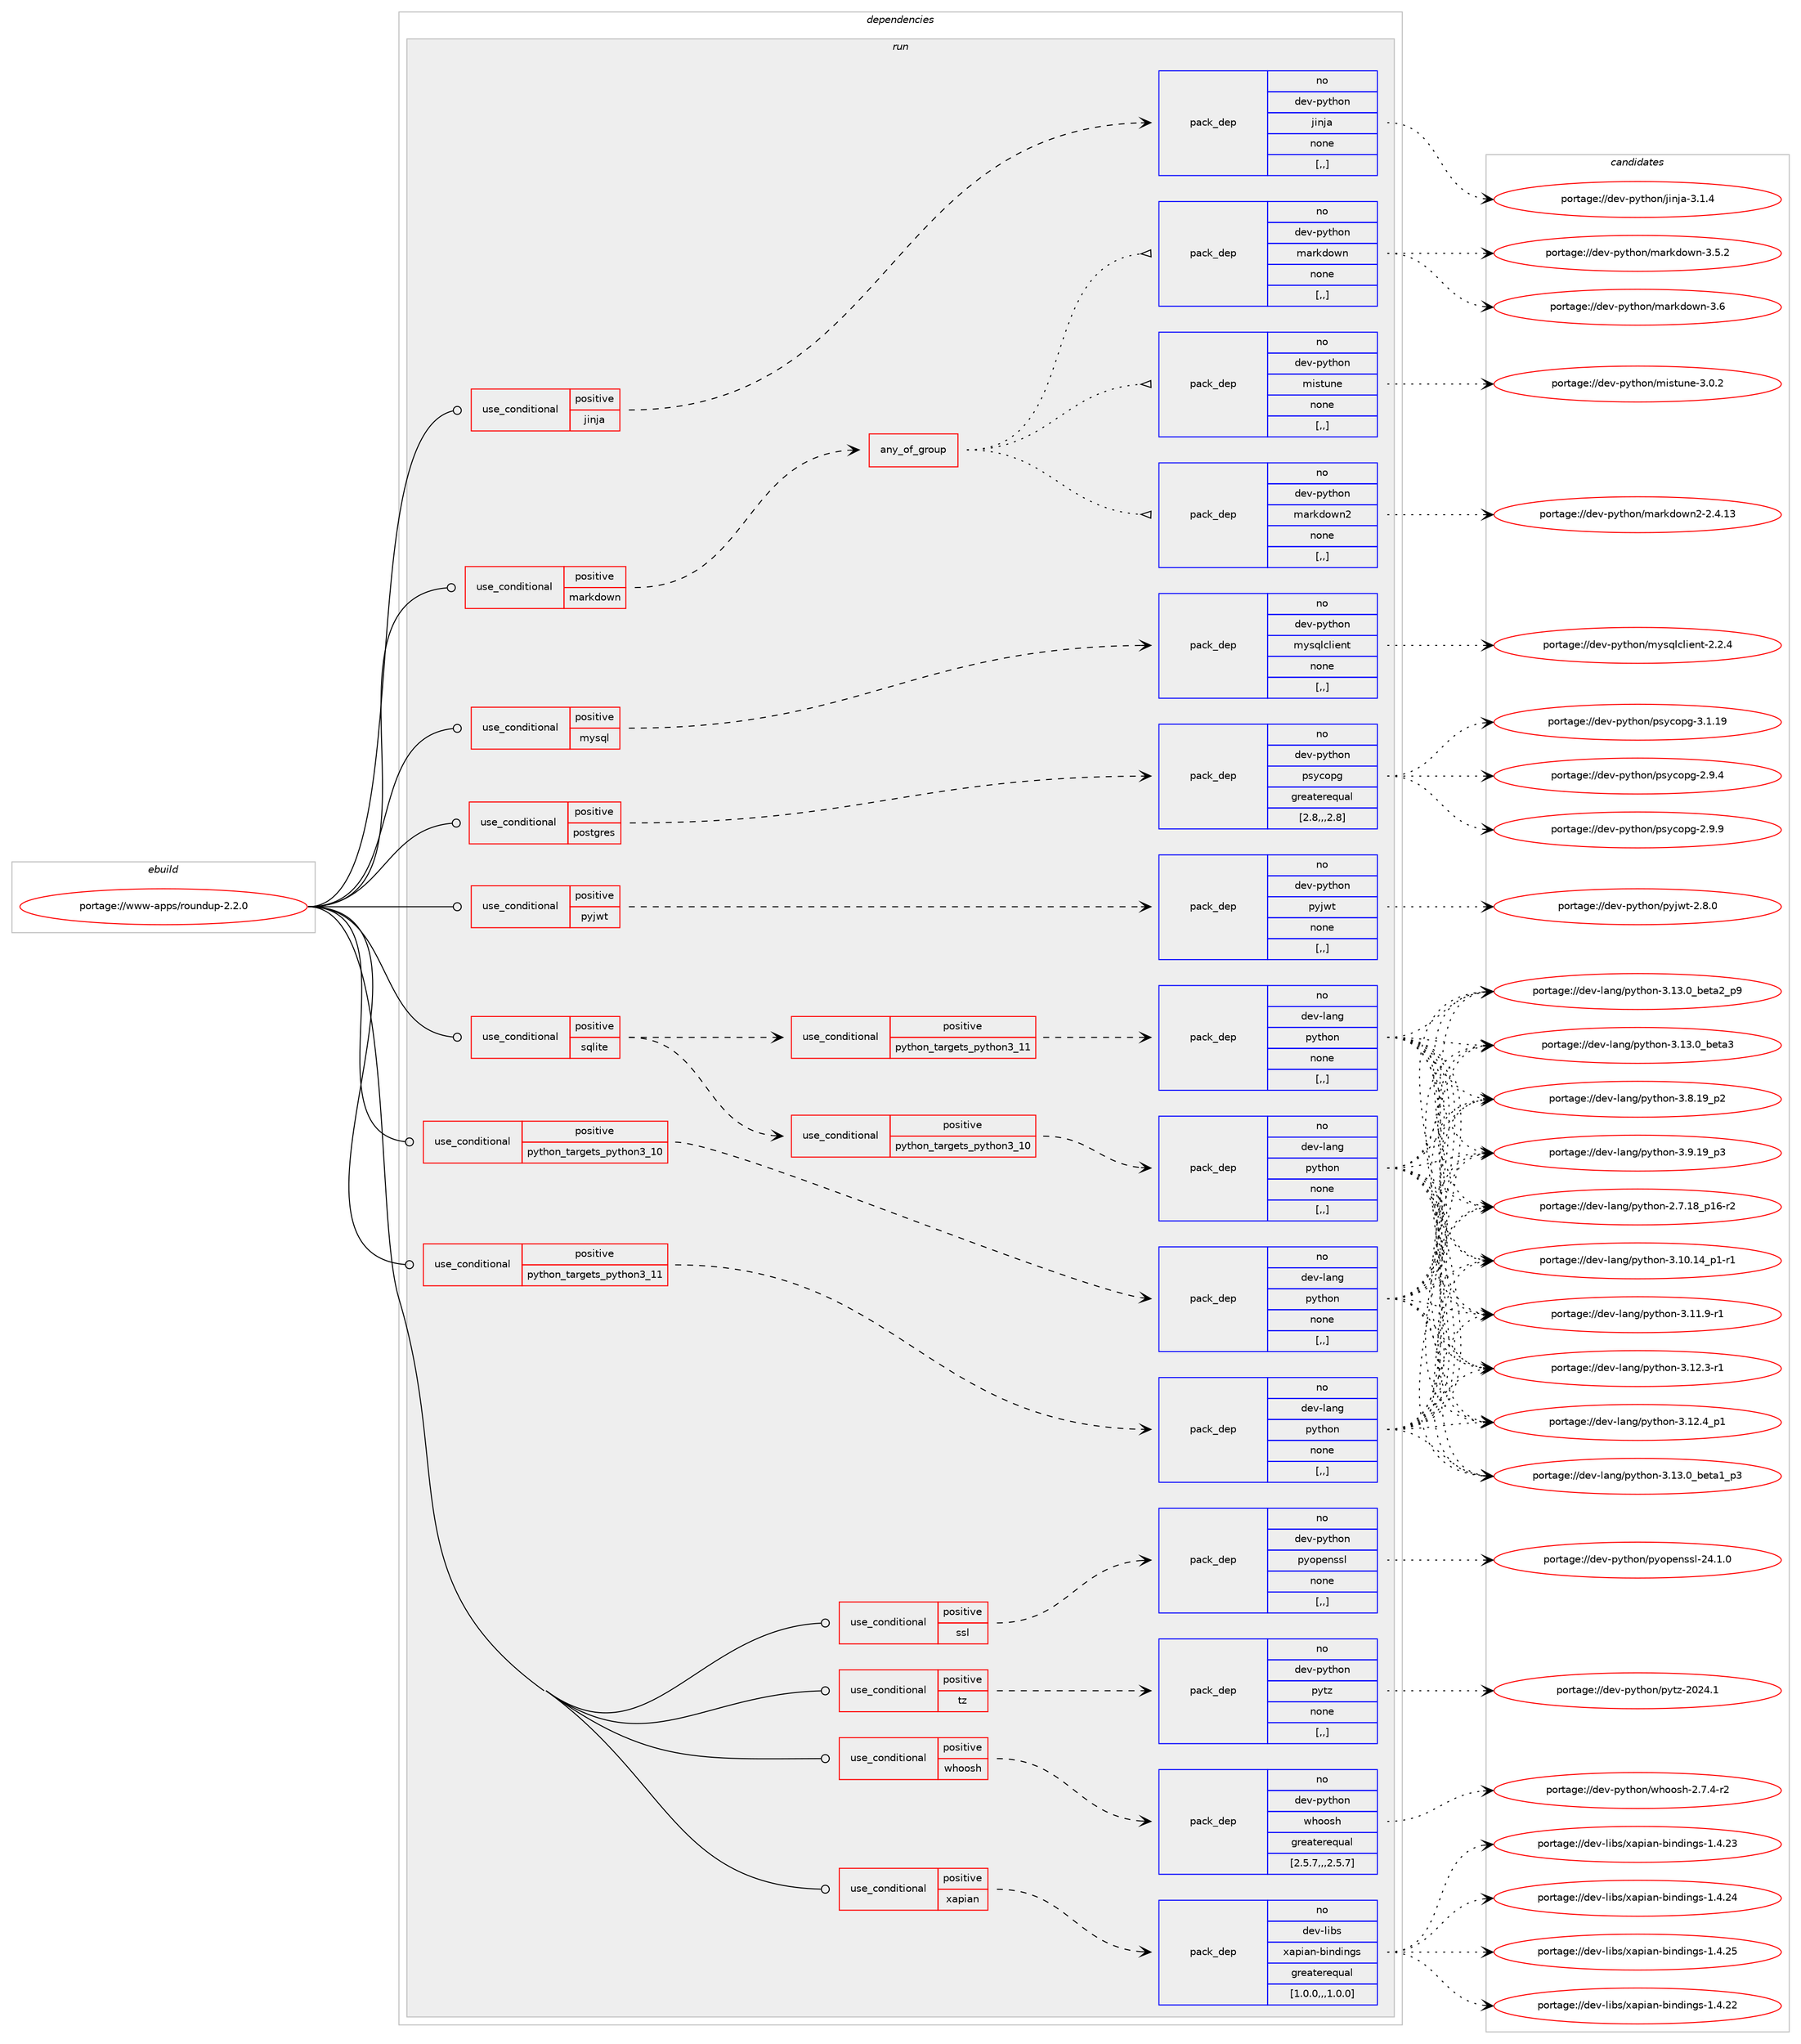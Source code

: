 digraph prolog {

# *************
# Graph options
# *************

newrank=true;
concentrate=true;
compound=true;
graph [rankdir=LR,fontname=Helvetica,fontsize=10,ranksep=1.5];#, ranksep=2.5, nodesep=0.2];
edge  [arrowhead=vee];
node  [fontname=Helvetica,fontsize=10];

# **********
# The ebuild
# **********

subgraph cluster_leftcol {
color=gray;
rank=same;
label=<<i>ebuild</i>>;
id [label="portage://www-apps/roundup-2.2.0", color=red, width=4, href="../www-apps/roundup-2.2.0.svg"];
}

# ****************
# The dependencies
# ****************

subgraph cluster_midcol {
color=gray;
label=<<i>dependencies</i>>;
subgraph cluster_compile {
fillcolor="#eeeeee";
style=filled;
label=<<i>compile</i>>;
}
subgraph cluster_compileandrun {
fillcolor="#eeeeee";
style=filled;
label=<<i>compile and run</i>>;
}
subgraph cluster_run {
fillcolor="#eeeeee";
style=filled;
label=<<i>run</i>>;
subgraph cond116475 {
dependency437910 [label=<<TABLE BORDER="0" CELLBORDER="1" CELLSPACING="0" CELLPADDING="4"><TR><TD ROWSPAN="3" CELLPADDING="10">use_conditional</TD></TR><TR><TD>positive</TD></TR><TR><TD>jinja</TD></TR></TABLE>>, shape=none, color=red];
subgraph pack318206 {
dependency437911 [label=<<TABLE BORDER="0" CELLBORDER="1" CELLSPACING="0" CELLPADDING="4" WIDTH="220"><TR><TD ROWSPAN="6" CELLPADDING="30">pack_dep</TD></TR><TR><TD WIDTH="110">no</TD></TR><TR><TD>dev-python</TD></TR><TR><TD>jinja</TD></TR><TR><TD>none</TD></TR><TR><TD>[,,]</TD></TR></TABLE>>, shape=none, color=blue];
}
dependency437910:e -> dependency437911:w [weight=20,style="dashed",arrowhead="vee"];
}
id:e -> dependency437910:w [weight=20,style="solid",arrowhead="odot"];
subgraph cond116476 {
dependency437912 [label=<<TABLE BORDER="0" CELLBORDER="1" CELLSPACING="0" CELLPADDING="4"><TR><TD ROWSPAN="3" CELLPADDING="10">use_conditional</TD></TR><TR><TD>positive</TD></TR><TR><TD>markdown</TD></TR></TABLE>>, shape=none, color=red];
subgraph any3027 {
dependency437913 [label=<<TABLE BORDER="0" CELLBORDER="1" CELLSPACING="0" CELLPADDING="4"><TR><TD CELLPADDING="10">any_of_group</TD></TR></TABLE>>, shape=none, color=red];subgraph pack318207 {
dependency437914 [label=<<TABLE BORDER="0" CELLBORDER="1" CELLSPACING="0" CELLPADDING="4" WIDTH="220"><TR><TD ROWSPAN="6" CELLPADDING="30">pack_dep</TD></TR><TR><TD WIDTH="110">no</TD></TR><TR><TD>dev-python</TD></TR><TR><TD>markdown</TD></TR><TR><TD>none</TD></TR><TR><TD>[,,]</TD></TR></TABLE>>, shape=none, color=blue];
}
dependency437913:e -> dependency437914:w [weight=20,style="dotted",arrowhead="oinv"];
subgraph pack318208 {
dependency437915 [label=<<TABLE BORDER="0" CELLBORDER="1" CELLSPACING="0" CELLPADDING="4" WIDTH="220"><TR><TD ROWSPAN="6" CELLPADDING="30">pack_dep</TD></TR><TR><TD WIDTH="110">no</TD></TR><TR><TD>dev-python</TD></TR><TR><TD>markdown2</TD></TR><TR><TD>none</TD></TR><TR><TD>[,,]</TD></TR></TABLE>>, shape=none, color=blue];
}
dependency437913:e -> dependency437915:w [weight=20,style="dotted",arrowhead="oinv"];
subgraph pack318209 {
dependency437916 [label=<<TABLE BORDER="0" CELLBORDER="1" CELLSPACING="0" CELLPADDING="4" WIDTH="220"><TR><TD ROWSPAN="6" CELLPADDING="30">pack_dep</TD></TR><TR><TD WIDTH="110">no</TD></TR><TR><TD>dev-python</TD></TR><TR><TD>mistune</TD></TR><TR><TD>none</TD></TR><TR><TD>[,,]</TD></TR></TABLE>>, shape=none, color=blue];
}
dependency437913:e -> dependency437916:w [weight=20,style="dotted",arrowhead="oinv"];
}
dependency437912:e -> dependency437913:w [weight=20,style="dashed",arrowhead="vee"];
}
id:e -> dependency437912:w [weight=20,style="solid",arrowhead="odot"];
subgraph cond116477 {
dependency437917 [label=<<TABLE BORDER="0" CELLBORDER="1" CELLSPACING="0" CELLPADDING="4"><TR><TD ROWSPAN="3" CELLPADDING="10">use_conditional</TD></TR><TR><TD>positive</TD></TR><TR><TD>mysql</TD></TR></TABLE>>, shape=none, color=red];
subgraph pack318210 {
dependency437918 [label=<<TABLE BORDER="0" CELLBORDER="1" CELLSPACING="0" CELLPADDING="4" WIDTH="220"><TR><TD ROWSPAN="6" CELLPADDING="30">pack_dep</TD></TR><TR><TD WIDTH="110">no</TD></TR><TR><TD>dev-python</TD></TR><TR><TD>mysqlclient</TD></TR><TR><TD>none</TD></TR><TR><TD>[,,]</TD></TR></TABLE>>, shape=none, color=blue];
}
dependency437917:e -> dependency437918:w [weight=20,style="dashed",arrowhead="vee"];
}
id:e -> dependency437917:w [weight=20,style="solid",arrowhead="odot"];
subgraph cond116478 {
dependency437919 [label=<<TABLE BORDER="0" CELLBORDER="1" CELLSPACING="0" CELLPADDING="4"><TR><TD ROWSPAN="3" CELLPADDING="10">use_conditional</TD></TR><TR><TD>positive</TD></TR><TR><TD>postgres</TD></TR></TABLE>>, shape=none, color=red];
subgraph pack318211 {
dependency437920 [label=<<TABLE BORDER="0" CELLBORDER="1" CELLSPACING="0" CELLPADDING="4" WIDTH="220"><TR><TD ROWSPAN="6" CELLPADDING="30">pack_dep</TD></TR><TR><TD WIDTH="110">no</TD></TR><TR><TD>dev-python</TD></TR><TR><TD>psycopg</TD></TR><TR><TD>greaterequal</TD></TR><TR><TD>[2.8,,,2.8]</TD></TR></TABLE>>, shape=none, color=blue];
}
dependency437919:e -> dependency437920:w [weight=20,style="dashed",arrowhead="vee"];
}
id:e -> dependency437919:w [weight=20,style="solid",arrowhead="odot"];
subgraph cond116479 {
dependency437921 [label=<<TABLE BORDER="0" CELLBORDER="1" CELLSPACING="0" CELLPADDING="4"><TR><TD ROWSPAN="3" CELLPADDING="10">use_conditional</TD></TR><TR><TD>positive</TD></TR><TR><TD>pyjwt</TD></TR></TABLE>>, shape=none, color=red];
subgraph pack318212 {
dependency437922 [label=<<TABLE BORDER="0" CELLBORDER="1" CELLSPACING="0" CELLPADDING="4" WIDTH="220"><TR><TD ROWSPAN="6" CELLPADDING="30">pack_dep</TD></TR><TR><TD WIDTH="110">no</TD></TR><TR><TD>dev-python</TD></TR><TR><TD>pyjwt</TD></TR><TR><TD>none</TD></TR><TR><TD>[,,]</TD></TR></TABLE>>, shape=none, color=blue];
}
dependency437921:e -> dependency437922:w [weight=20,style="dashed",arrowhead="vee"];
}
id:e -> dependency437921:w [weight=20,style="solid",arrowhead="odot"];
subgraph cond116480 {
dependency437923 [label=<<TABLE BORDER="0" CELLBORDER="1" CELLSPACING="0" CELLPADDING="4"><TR><TD ROWSPAN="3" CELLPADDING="10">use_conditional</TD></TR><TR><TD>positive</TD></TR><TR><TD>python_targets_python3_10</TD></TR></TABLE>>, shape=none, color=red];
subgraph pack318213 {
dependency437924 [label=<<TABLE BORDER="0" CELLBORDER="1" CELLSPACING="0" CELLPADDING="4" WIDTH="220"><TR><TD ROWSPAN="6" CELLPADDING="30">pack_dep</TD></TR><TR><TD WIDTH="110">no</TD></TR><TR><TD>dev-lang</TD></TR><TR><TD>python</TD></TR><TR><TD>none</TD></TR><TR><TD>[,,]</TD></TR></TABLE>>, shape=none, color=blue];
}
dependency437923:e -> dependency437924:w [weight=20,style="dashed",arrowhead="vee"];
}
id:e -> dependency437923:w [weight=20,style="solid",arrowhead="odot"];
subgraph cond116481 {
dependency437925 [label=<<TABLE BORDER="0" CELLBORDER="1" CELLSPACING="0" CELLPADDING="4"><TR><TD ROWSPAN="3" CELLPADDING="10">use_conditional</TD></TR><TR><TD>positive</TD></TR><TR><TD>python_targets_python3_11</TD></TR></TABLE>>, shape=none, color=red];
subgraph pack318214 {
dependency437926 [label=<<TABLE BORDER="0" CELLBORDER="1" CELLSPACING="0" CELLPADDING="4" WIDTH="220"><TR><TD ROWSPAN="6" CELLPADDING="30">pack_dep</TD></TR><TR><TD WIDTH="110">no</TD></TR><TR><TD>dev-lang</TD></TR><TR><TD>python</TD></TR><TR><TD>none</TD></TR><TR><TD>[,,]</TD></TR></TABLE>>, shape=none, color=blue];
}
dependency437925:e -> dependency437926:w [weight=20,style="dashed",arrowhead="vee"];
}
id:e -> dependency437925:w [weight=20,style="solid",arrowhead="odot"];
subgraph cond116482 {
dependency437927 [label=<<TABLE BORDER="0" CELLBORDER="1" CELLSPACING="0" CELLPADDING="4"><TR><TD ROWSPAN="3" CELLPADDING="10">use_conditional</TD></TR><TR><TD>positive</TD></TR><TR><TD>sqlite</TD></TR></TABLE>>, shape=none, color=red];
subgraph cond116483 {
dependency437928 [label=<<TABLE BORDER="0" CELLBORDER="1" CELLSPACING="0" CELLPADDING="4"><TR><TD ROWSPAN="3" CELLPADDING="10">use_conditional</TD></TR><TR><TD>positive</TD></TR><TR><TD>python_targets_python3_10</TD></TR></TABLE>>, shape=none, color=red];
subgraph pack318215 {
dependency437929 [label=<<TABLE BORDER="0" CELLBORDER="1" CELLSPACING="0" CELLPADDING="4" WIDTH="220"><TR><TD ROWSPAN="6" CELLPADDING="30">pack_dep</TD></TR><TR><TD WIDTH="110">no</TD></TR><TR><TD>dev-lang</TD></TR><TR><TD>python</TD></TR><TR><TD>none</TD></TR><TR><TD>[,,]</TD></TR></TABLE>>, shape=none, color=blue];
}
dependency437928:e -> dependency437929:w [weight=20,style="dashed",arrowhead="vee"];
}
dependency437927:e -> dependency437928:w [weight=20,style="dashed",arrowhead="vee"];
subgraph cond116484 {
dependency437930 [label=<<TABLE BORDER="0" CELLBORDER="1" CELLSPACING="0" CELLPADDING="4"><TR><TD ROWSPAN="3" CELLPADDING="10">use_conditional</TD></TR><TR><TD>positive</TD></TR><TR><TD>python_targets_python3_11</TD></TR></TABLE>>, shape=none, color=red];
subgraph pack318216 {
dependency437931 [label=<<TABLE BORDER="0" CELLBORDER="1" CELLSPACING="0" CELLPADDING="4" WIDTH="220"><TR><TD ROWSPAN="6" CELLPADDING="30">pack_dep</TD></TR><TR><TD WIDTH="110">no</TD></TR><TR><TD>dev-lang</TD></TR><TR><TD>python</TD></TR><TR><TD>none</TD></TR><TR><TD>[,,]</TD></TR></TABLE>>, shape=none, color=blue];
}
dependency437930:e -> dependency437931:w [weight=20,style="dashed",arrowhead="vee"];
}
dependency437927:e -> dependency437930:w [weight=20,style="dashed",arrowhead="vee"];
}
id:e -> dependency437927:w [weight=20,style="solid",arrowhead="odot"];
subgraph cond116485 {
dependency437932 [label=<<TABLE BORDER="0" CELLBORDER="1" CELLSPACING="0" CELLPADDING="4"><TR><TD ROWSPAN="3" CELLPADDING="10">use_conditional</TD></TR><TR><TD>positive</TD></TR><TR><TD>ssl</TD></TR></TABLE>>, shape=none, color=red];
subgraph pack318217 {
dependency437933 [label=<<TABLE BORDER="0" CELLBORDER="1" CELLSPACING="0" CELLPADDING="4" WIDTH="220"><TR><TD ROWSPAN="6" CELLPADDING="30">pack_dep</TD></TR><TR><TD WIDTH="110">no</TD></TR><TR><TD>dev-python</TD></TR><TR><TD>pyopenssl</TD></TR><TR><TD>none</TD></TR><TR><TD>[,,]</TD></TR></TABLE>>, shape=none, color=blue];
}
dependency437932:e -> dependency437933:w [weight=20,style="dashed",arrowhead="vee"];
}
id:e -> dependency437932:w [weight=20,style="solid",arrowhead="odot"];
subgraph cond116486 {
dependency437934 [label=<<TABLE BORDER="0" CELLBORDER="1" CELLSPACING="0" CELLPADDING="4"><TR><TD ROWSPAN="3" CELLPADDING="10">use_conditional</TD></TR><TR><TD>positive</TD></TR><TR><TD>tz</TD></TR></TABLE>>, shape=none, color=red];
subgraph pack318218 {
dependency437935 [label=<<TABLE BORDER="0" CELLBORDER="1" CELLSPACING="0" CELLPADDING="4" WIDTH="220"><TR><TD ROWSPAN="6" CELLPADDING="30">pack_dep</TD></TR><TR><TD WIDTH="110">no</TD></TR><TR><TD>dev-python</TD></TR><TR><TD>pytz</TD></TR><TR><TD>none</TD></TR><TR><TD>[,,]</TD></TR></TABLE>>, shape=none, color=blue];
}
dependency437934:e -> dependency437935:w [weight=20,style="dashed",arrowhead="vee"];
}
id:e -> dependency437934:w [weight=20,style="solid",arrowhead="odot"];
subgraph cond116487 {
dependency437936 [label=<<TABLE BORDER="0" CELLBORDER="1" CELLSPACING="0" CELLPADDING="4"><TR><TD ROWSPAN="3" CELLPADDING="10">use_conditional</TD></TR><TR><TD>positive</TD></TR><TR><TD>whoosh</TD></TR></TABLE>>, shape=none, color=red];
subgraph pack318219 {
dependency437937 [label=<<TABLE BORDER="0" CELLBORDER="1" CELLSPACING="0" CELLPADDING="4" WIDTH="220"><TR><TD ROWSPAN="6" CELLPADDING="30">pack_dep</TD></TR><TR><TD WIDTH="110">no</TD></TR><TR><TD>dev-python</TD></TR><TR><TD>whoosh</TD></TR><TR><TD>greaterequal</TD></TR><TR><TD>[2.5.7,,,2.5.7]</TD></TR></TABLE>>, shape=none, color=blue];
}
dependency437936:e -> dependency437937:w [weight=20,style="dashed",arrowhead="vee"];
}
id:e -> dependency437936:w [weight=20,style="solid",arrowhead="odot"];
subgraph cond116488 {
dependency437938 [label=<<TABLE BORDER="0" CELLBORDER="1" CELLSPACING="0" CELLPADDING="4"><TR><TD ROWSPAN="3" CELLPADDING="10">use_conditional</TD></TR><TR><TD>positive</TD></TR><TR><TD>xapian</TD></TR></TABLE>>, shape=none, color=red];
subgraph pack318220 {
dependency437939 [label=<<TABLE BORDER="0" CELLBORDER="1" CELLSPACING="0" CELLPADDING="4" WIDTH="220"><TR><TD ROWSPAN="6" CELLPADDING="30">pack_dep</TD></TR><TR><TD WIDTH="110">no</TD></TR><TR><TD>dev-libs</TD></TR><TR><TD>xapian-bindings</TD></TR><TR><TD>greaterequal</TD></TR><TR><TD>[1.0.0,,,1.0.0]</TD></TR></TABLE>>, shape=none, color=blue];
}
dependency437938:e -> dependency437939:w [weight=20,style="dashed",arrowhead="vee"];
}
id:e -> dependency437938:w [weight=20,style="solid",arrowhead="odot"];
}
}

# **************
# The candidates
# **************

subgraph cluster_choices {
rank=same;
color=gray;
label=<<i>candidates</i>>;

subgraph choice318206 {
color=black;
nodesep=1;
choice100101118451121211161041111104710610511010697455146494652 [label="portage://dev-python/jinja-3.1.4", color=red, width=4,href="../dev-python/jinja-3.1.4.svg"];
dependency437911:e -> choice100101118451121211161041111104710610511010697455146494652:w [style=dotted,weight="100"];
}
subgraph choice318207 {
color=black;
nodesep=1;
choice100101118451121211161041111104710997114107100111119110455146534650 [label="portage://dev-python/markdown-3.5.2", color=red, width=4,href="../dev-python/markdown-3.5.2.svg"];
choice10010111845112121116104111110471099711410710011111911045514654 [label="portage://dev-python/markdown-3.6", color=red, width=4,href="../dev-python/markdown-3.6.svg"];
dependency437914:e -> choice100101118451121211161041111104710997114107100111119110455146534650:w [style=dotted,weight="100"];
dependency437914:e -> choice10010111845112121116104111110471099711410710011111911045514654:w [style=dotted,weight="100"];
}
subgraph choice318208 {
color=black;
nodesep=1;
choice1001011184511212111610411111047109971141071001111191105045504652464951 [label="portage://dev-python/markdown2-2.4.13", color=red, width=4,href="../dev-python/markdown2-2.4.13.svg"];
dependency437915:e -> choice1001011184511212111610411111047109971141071001111191105045504652464951:w [style=dotted,weight="100"];
}
subgraph choice318209 {
color=black;
nodesep=1;
choice1001011184511212111610411111047109105115116117110101455146484650 [label="portage://dev-python/mistune-3.0.2", color=red, width=4,href="../dev-python/mistune-3.0.2.svg"];
dependency437916:e -> choice1001011184511212111610411111047109105115116117110101455146484650:w [style=dotted,weight="100"];
}
subgraph choice318210 {
color=black;
nodesep=1;
choice100101118451121211161041111104710912111511310899108105101110116455046504652 [label="portage://dev-python/mysqlclient-2.2.4", color=red, width=4,href="../dev-python/mysqlclient-2.2.4.svg"];
dependency437918:e -> choice100101118451121211161041111104710912111511310899108105101110116455046504652:w [style=dotted,weight="100"];
}
subgraph choice318211 {
color=black;
nodesep=1;
choice100101118451121211161041111104711211512199111112103455046574652 [label="portage://dev-python/psycopg-2.9.4", color=red, width=4,href="../dev-python/psycopg-2.9.4.svg"];
choice100101118451121211161041111104711211512199111112103455046574657 [label="portage://dev-python/psycopg-2.9.9", color=red, width=4,href="../dev-python/psycopg-2.9.9.svg"];
choice10010111845112121116104111110471121151219911111210345514649464957 [label="portage://dev-python/psycopg-3.1.19", color=red, width=4,href="../dev-python/psycopg-3.1.19.svg"];
dependency437920:e -> choice100101118451121211161041111104711211512199111112103455046574652:w [style=dotted,weight="100"];
dependency437920:e -> choice100101118451121211161041111104711211512199111112103455046574657:w [style=dotted,weight="100"];
dependency437920:e -> choice10010111845112121116104111110471121151219911111210345514649464957:w [style=dotted,weight="100"];
}
subgraph choice318212 {
color=black;
nodesep=1;
choice1001011184511212111610411111047112121106119116455046564648 [label="portage://dev-python/pyjwt-2.8.0", color=red, width=4,href="../dev-python/pyjwt-2.8.0.svg"];
dependency437922:e -> choice1001011184511212111610411111047112121106119116455046564648:w [style=dotted,weight="100"];
}
subgraph choice318213 {
color=black;
nodesep=1;
choice100101118451089711010347112121116104111110455046554649569511249544511450 [label="portage://dev-lang/python-2.7.18_p16-r2", color=red, width=4,href="../dev-lang/python-2.7.18_p16-r2.svg"];
choice100101118451089711010347112121116104111110455146494846495295112494511449 [label="portage://dev-lang/python-3.10.14_p1-r1", color=red, width=4,href="../dev-lang/python-3.10.14_p1-r1.svg"];
choice100101118451089711010347112121116104111110455146494946574511449 [label="portage://dev-lang/python-3.11.9-r1", color=red, width=4,href="../dev-lang/python-3.11.9-r1.svg"];
choice100101118451089711010347112121116104111110455146495046514511449 [label="portage://dev-lang/python-3.12.3-r1", color=red, width=4,href="../dev-lang/python-3.12.3-r1.svg"];
choice100101118451089711010347112121116104111110455146495046529511249 [label="portage://dev-lang/python-3.12.4_p1", color=red, width=4,href="../dev-lang/python-3.12.4_p1.svg"];
choice10010111845108971101034711212111610411111045514649514648959810111697499511251 [label="portage://dev-lang/python-3.13.0_beta1_p3", color=red, width=4,href="../dev-lang/python-3.13.0_beta1_p3.svg"];
choice10010111845108971101034711212111610411111045514649514648959810111697509511257 [label="portage://dev-lang/python-3.13.0_beta2_p9", color=red, width=4,href="../dev-lang/python-3.13.0_beta2_p9.svg"];
choice1001011184510897110103471121211161041111104551464951464895981011169751 [label="portage://dev-lang/python-3.13.0_beta3", color=red, width=4,href="../dev-lang/python-3.13.0_beta3.svg"];
choice100101118451089711010347112121116104111110455146564649579511250 [label="portage://dev-lang/python-3.8.19_p2", color=red, width=4,href="../dev-lang/python-3.8.19_p2.svg"];
choice100101118451089711010347112121116104111110455146574649579511251 [label="portage://dev-lang/python-3.9.19_p3", color=red, width=4,href="../dev-lang/python-3.9.19_p3.svg"];
dependency437924:e -> choice100101118451089711010347112121116104111110455046554649569511249544511450:w [style=dotted,weight="100"];
dependency437924:e -> choice100101118451089711010347112121116104111110455146494846495295112494511449:w [style=dotted,weight="100"];
dependency437924:e -> choice100101118451089711010347112121116104111110455146494946574511449:w [style=dotted,weight="100"];
dependency437924:e -> choice100101118451089711010347112121116104111110455146495046514511449:w [style=dotted,weight="100"];
dependency437924:e -> choice100101118451089711010347112121116104111110455146495046529511249:w [style=dotted,weight="100"];
dependency437924:e -> choice10010111845108971101034711212111610411111045514649514648959810111697499511251:w [style=dotted,weight="100"];
dependency437924:e -> choice10010111845108971101034711212111610411111045514649514648959810111697509511257:w [style=dotted,weight="100"];
dependency437924:e -> choice1001011184510897110103471121211161041111104551464951464895981011169751:w [style=dotted,weight="100"];
dependency437924:e -> choice100101118451089711010347112121116104111110455146564649579511250:w [style=dotted,weight="100"];
dependency437924:e -> choice100101118451089711010347112121116104111110455146574649579511251:w [style=dotted,weight="100"];
}
subgraph choice318214 {
color=black;
nodesep=1;
choice100101118451089711010347112121116104111110455046554649569511249544511450 [label="portage://dev-lang/python-2.7.18_p16-r2", color=red, width=4,href="../dev-lang/python-2.7.18_p16-r2.svg"];
choice100101118451089711010347112121116104111110455146494846495295112494511449 [label="portage://dev-lang/python-3.10.14_p1-r1", color=red, width=4,href="../dev-lang/python-3.10.14_p1-r1.svg"];
choice100101118451089711010347112121116104111110455146494946574511449 [label="portage://dev-lang/python-3.11.9-r1", color=red, width=4,href="../dev-lang/python-3.11.9-r1.svg"];
choice100101118451089711010347112121116104111110455146495046514511449 [label="portage://dev-lang/python-3.12.3-r1", color=red, width=4,href="../dev-lang/python-3.12.3-r1.svg"];
choice100101118451089711010347112121116104111110455146495046529511249 [label="portage://dev-lang/python-3.12.4_p1", color=red, width=4,href="../dev-lang/python-3.12.4_p1.svg"];
choice10010111845108971101034711212111610411111045514649514648959810111697499511251 [label="portage://dev-lang/python-3.13.0_beta1_p3", color=red, width=4,href="../dev-lang/python-3.13.0_beta1_p3.svg"];
choice10010111845108971101034711212111610411111045514649514648959810111697509511257 [label="portage://dev-lang/python-3.13.0_beta2_p9", color=red, width=4,href="../dev-lang/python-3.13.0_beta2_p9.svg"];
choice1001011184510897110103471121211161041111104551464951464895981011169751 [label="portage://dev-lang/python-3.13.0_beta3", color=red, width=4,href="../dev-lang/python-3.13.0_beta3.svg"];
choice100101118451089711010347112121116104111110455146564649579511250 [label="portage://dev-lang/python-3.8.19_p2", color=red, width=4,href="../dev-lang/python-3.8.19_p2.svg"];
choice100101118451089711010347112121116104111110455146574649579511251 [label="portage://dev-lang/python-3.9.19_p3", color=red, width=4,href="../dev-lang/python-3.9.19_p3.svg"];
dependency437926:e -> choice100101118451089711010347112121116104111110455046554649569511249544511450:w [style=dotted,weight="100"];
dependency437926:e -> choice100101118451089711010347112121116104111110455146494846495295112494511449:w [style=dotted,weight="100"];
dependency437926:e -> choice100101118451089711010347112121116104111110455146494946574511449:w [style=dotted,weight="100"];
dependency437926:e -> choice100101118451089711010347112121116104111110455146495046514511449:w [style=dotted,weight="100"];
dependency437926:e -> choice100101118451089711010347112121116104111110455146495046529511249:w [style=dotted,weight="100"];
dependency437926:e -> choice10010111845108971101034711212111610411111045514649514648959810111697499511251:w [style=dotted,weight="100"];
dependency437926:e -> choice10010111845108971101034711212111610411111045514649514648959810111697509511257:w [style=dotted,weight="100"];
dependency437926:e -> choice1001011184510897110103471121211161041111104551464951464895981011169751:w [style=dotted,weight="100"];
dependency437926:e -> choice100101118451089711010347112121116104111110455146564649579511250:w [style=dotted,weight="100"];
dependency437926:e -> choice100101118451089711010347112121116104111110455146574649579511251:w [style=dotted,weight="100"];
}
subgraph choice318215 {
color=black;
nodesep=1;
choice100101118451089711010347112121116104111110455046554649569511249544511450 [label="portage://dev-lang/python-2.7.18_p16-r2", color=red, width=4,href="../dev-lang/python-2.7.18_p16-r2.svg"];
choice100101118451089711010347112121116104111110455146494846495295112494511449 [label="portage://dev-lang/python-3.10.14_p1-r1", color=red, width=4,href="../dev-lang/python-3.10.14_p1-r1.svg"];
choice100101118451089711010347112121116104111110455146494946574511449 [label="portage://dev-lang/python-3.11.9-r1", color=red, width=4,href="../dev-lang/python-3.11.9-r1.svg"];
choice100101118451089711010347112121116104111110455146495046514511449 [label="portage://dev-lang/python-3.12.3-r1", color=red, width=4,href="../dev-lang/python-3.12.3-r1.svg"];
choice100101118451089711010347112121116104111110455146495046529511249 [label="portage://dev-lang/python-3.12.4_p1", color=red, width=4,href="../dev-lang/python-3.12.4_p1.svg"];
choice10010111845108971101034711212111610411111045514649514648959810111697499511251 [label="portage://dev-lang/python-3.13.0_beta1_p3", color=red, width=4,href="../dev-lang/python-3.13.0_beta1_p3.svg"];
choice10010111845108971101034711212111610411111045514649514648959810111697509511257 [label="portage://dev-lang/python-3.13.0_beta2_p9", color=red, width=4,href="../dev-lang/python-3.13.0_beta2_p9.svg"];
choice1001011184510897110103471121211161041111104551464951464895981011169751 [label="portage://dev-lang/python-3.13.0_beta3", color=red, width=4,href="../dev-lang/python-3.13.0_beta3.svg"];
choice100101118451089711010347112121116104111110455146564649579511250 [label="portage://dev-lang/python-3.8.19_p2", color=red, width=4,href="../dev-lang/python-3.8.19_p2.svg"];
choice100101118451089711010347112121116104111110455146574649579511251 [label="portage://dev-lang/python-3.9.19_p3", color=red, width=4,href="../dev-lang/python-3.9.19_p3.svg"];
dependency437929:e -> choice100101118451089711010347112121116104111110455046554649569511249544511450:w [style=dotted,weight="100"];
dependency437929:e -> choice100101118451089711010347112121116104111110455146494846495295112494511449:w [style=dotted,weight="100"];
dependency437929:e -> choice100101118451089711010347112121116104111110455146494946574511449:w [style=dotted,weight="100"];
dependency437929:e -> choice100101118451089711010347112121116104111110455146495046514511449:w [style=dotted,weight="100"];
dependency437929:e -> choice100101118451089711010347112121116104111110455146495046529511249:w [style=dotted,weight="100"];
dependency437929:e -> choice10010111845108971101034711212111610411111045514649514648959810111697499511251:w [style=dotted,weight="100"];
dependency437929:e -> choice10010111845108971101034711212111610411111045514649514648959810111697509511257:w [style=dotted,weight="100"];
dependency437929:e -> choice1001011184510897110103471121211161041111104551464951464895981011169751:w [style=dotted,weight="100"];
dependency437929:e -> choice100101118451089711010347112121116104111110455146564649579511250:w [style=dotted,weight="100"];
dependency437929:e -> choice100101118451089711010347112121116104111110455146574649579511251:w [style=dotted,weight="100"];
}
subgraph choice318216 {
color=black;
nodesep=1;
choice100101118451089711010347112121116104111110455046554649569511249544511450 [label="portage://dev-lang/python-2.7.18_p16-r2", color=red, width=4,href="../dev-lang/python-2.7.18_p16-r2.svg"];
choice100101118451089711010347112121116104111110455146494846495295112494511449 [label="portage://dev-lang/python-3.10.14_p1-r1", color=red, width=4,href="../dev-lang/python-3.10.14_p1-r1.svg"];
choice100101118451089711010347112121116104111110455146494946574511449 [label="portage://dev-lang/python-3.11.9-r1", color=red, width=4,href="../dev-lang/python-3.11.9-r1.svg"];
choice100101118451089711010347112121116104111110455146495046514511449 [label="portage://dev-lang/python-3.12.3-r1", color=red, width=4,href="../dev-lang/python-3.12.3-r1.svg"];
choice100101118451089711010347112121116104111110455146495046529511249 [label="portage://dev-lang/python-3.12.4_p1", color=red, width=4,href="../dev-lang/python-3.12.4_p1.svg"];
choice10010111845108971101034711212111610411111045514649514648959810111697499511251 [label="portage://dev-lang/python-3.13.0_beta1_p3", color=red, width=4,href="../dev-lang/python-3.13.0_beta1_p3.svg"];
choice10010111845108971101034711212111610411111045514649514648959810111697509511257 [label="portage://dev-lang/python-3.13.0_beta2_p9", color=red, width=4,href="../dev-lang/python-3.13.0_beta2_p9.svg"];
choice1001011184510897110103471121211161041111104551464951464895981011169751 [label="portage://dev-lang/python-3.13.0_beta3", color=red, width=4,href="../dev-lang/python-3.13.0_beta3.svg"];
choice100101118451089711010347112121116104111110455146564649579511250 [label="portage://dev-lang/python-3.8.19_p2", color=red, width=4,href="../dev-lang/python-3.8.19_p2.svg"];
choice100101118451089711010347112121116104111110455146574649579511251 [label="portage://dev-lang/python-3.9.19_p3", color=red, width=4,href="../dev-lang/python-3.9.19_p3.svg"];
dependency437931:e -> choice100101118451089711010347112121116104111110455046554649569511249544511450:w [style=dotted,weight="100"];
dependency437931:e -> choice100101118451089711010347112121116104111110455146494846495295112494511449:w [style=dotted,weight="100"];
dependency437931:e -> choice100101118451089711010347112121116104111110455146494946574511449:w [style=dotted,weight="100"];
dependency437931:e -> choice100101118451089711010347112121116104111110455146495046514511449:w [style=dotted,weight="100"];
dependency437931:e -> choice100101118451089711010347112121116104111110455146495046529511249:w [style=dotted,weight="100"];
dependency437931:e -> choice10010111845108971101034711212111610411111045514649514648959810111697499511251:w [style=dotted,weight="100"];
dependency437931:e -> choice10010111845108971101034711212111610411111045514649514648959810111697509511257:w [style=dotted,weight="100"];
dependency437931:e -> choice1001011184510897110103471121211161041111104551464951464895981011169751:w [style=dotted,weight="100"];
dependency437931:e -> choice100101118451089711010347112121116104111110455146564649579511250:w [style=dotted,weight="100"];
dependency437931:e -> choice100101118451089711010347112121116104111110455146574649579511251:w [style=dotted,weight="100"];
}
subgraph choice318217 {
color=black;
nodesep=1;
choice100101118451121211161041111104711212111111210111011511510845505246494648 [label="portage://dev-python/pyopenssl-24.1.0", color=red, width=4,href="../dev-python/pyopenssl-24.1.0.svg"];
dependency437933:e -> choice100101118451121211161041111104711212111111210111011511510845505246494648:w [style=dotted,weight="100"];
}
subgraph choice318218 {
color=black;
nodesep=1;
choice100101118451121211161041111104711212111612245504850524649 [label="portage://dev-python/pytz-2024.1", color=red, width=4,href="../dev-python/pytz-2024.1.svg"];
dependency437935:e -> choice100101118451121211161041111104711212111612245504850524649:w [style=dotted,weight="100"];
}
subgraph choice318219 {
color=black;
nodesep=1;
choice10010111845112121116104111110471191041111111151044550465546524511450 [label="portage://dev-python/whoosh-2.7.4-r2", color=red, width=4,href="../dev-python/whoosh-2.7.4-r2.svg"];
dependency437937:e -> choice10010111845112121116104111110471191041111111151044550465546524511450:w [style=dotted,weight="100"];
}
subgraph choice318220 {
color=black;
nodesep=1;
choice1001011184510810598115471209711210597110459810511010010511010311545494652465050 [label="portage://dev-libs/xapian-bindings-1.4.22", color=red, width=4,href="../dev-libs/xapian-bindings-1.4.22.svg"];
choice1001011184510810598115471209711210597110459810511010010511010311545494652465051 [label="portage://dev-libs/xapian-bindings-1.4.23", color=red, width=4,href="../dev-libs/xapian-bindings-1.4.23.svg"];
choice1001011184510810598115471209711210597110459810511010010511010311545494652465052 [label="portage://dev-libs/xapian-bindings-1.4.24", color=red, width=4,href="../dev-libs/xapian-bindings-1.4.24.svg"];
choice1001011184510810598115471209711210597110459810511010010511010311545494652465053 [label="portage://dev-libs/xapian-bindings-1.4.25", color=red, width=4,href="../dev-libs/xapian-bindings-1.4.25.svg"];
dependency437939:e -> choice1001011184510810598115471209711210597110459810511010010511010311545494652465050:w [style=dotted,weight="100"];
dependency437939:e -> choice1001011184510810598115471209711210597110459810511010010511010311545494652465051:w [style=dotted,weight="100"];
dependency437939:e -> choice1001011184510810598115471209711210597110459810511010010511010311545494652465052:w [style=dotted,weight="100"];
dependency437939:e -> choice1001011184510810598115471209711210597110459810511010010511010311545494652465053:w [style=dotted,weight="100"];
}
}

}
